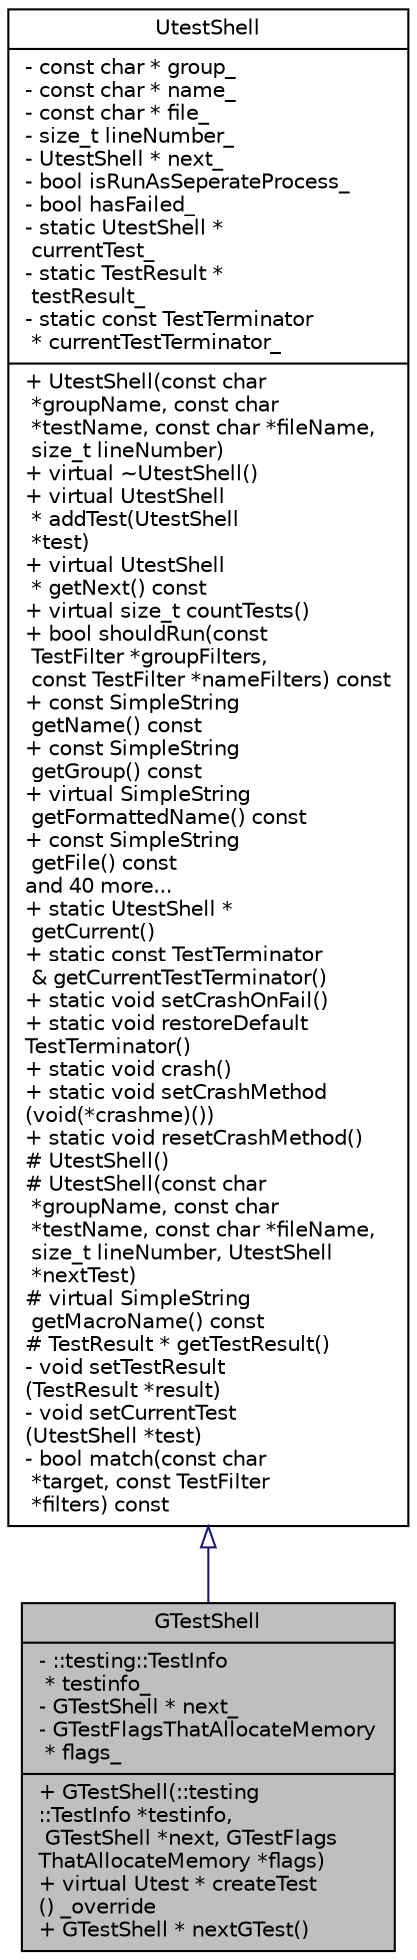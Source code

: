 digraph "GTestShell"
{
 // LATEX_PDF_SIZE
  edge [fontname="Helvetica",fontsize="10",labelfontname="Helvetica",labelfontsize="10"];
  node [fontname="Helvetica",fontsize="10",shape=record];
  Node1 [label="{GTestShell\n|- ::testing::TestInfo\l * testinfo_\l- GTestShell * next_\l- GTestFlagsThatAllocateMemory\l * flags_\l|+  GTestShell(::testing\l::TestInfo *testinfo,\l GTestShell *next, GTestFlags\lThatAllocateMemory *flags)\l+ virtual Utest * createTest\l() _override\l+ GTestShell * nextGTest()\l}",height=0.2,width=0.4,color="black", fillcolor="grey75", style="filled", fontcolor="black",tooltip=" "];
  Node2 -> Node1 [dir="back",color="midnightblue",fontsize="10",style="solid",arrowtail="onormal",fontname="Helvetica"];
  Node2 [label="{UtestShell\n|- const char * group_\l- const char * name_\l- const char * file_\l- size_t lineNumber_\l- UtestShell * next_\l- bool isRunAsSeperateProcess_\l- bool hasFailed_\l- static UtestShell *\l currentTest_\l- static TestResult *\l testResult_\l- static const TestTerminator\l * currentTestTerminator_\l|+  UtestShell(const char\l *groupName, const char\l *testName, const char *fileName,\l size_t lineNumber)\l+ virtual ~UtestShell()\l+ virtual UtestShell\l * addTest(UtestShell\l *test)\l+ virtual UtestShell\l * getNext() const\l+ virtual size_t countTests()\l+ bool shouldRun(const\l TestFilter *groupFilters,\l const TestFilter *nameFilters) const\l+ const SimpleString\l getName() const\l+ const SimpleString\l getGroup() const\l+ virtual SimpleString\l getFormattedName() const\l+ const SimpleString\l getFile() const\land 40 more...\l+ static UtestShell *\l getCurrent()\l+ static const TestTerminator\l & getCurrentTestTerminator()\l+ static void setCrashOnFail()\l+ static void restoreDefault\lTestTerminator()\l+ static void crash()\l+ static void setCrashMethod\l(void(*crashme)())\l+ static void resetCrashMethod()\l#  UtestShell()\l#  UtestShell(const char\l *groupName, const char\l *testName, const char *fileName,\l size_t lineNumber, UtestShell\l *nextTest)\l# virtual SimpleString\l getMacroName() const\l# TestResult * getTestResult()\l- void setTestResult\l(TestResult *result)\l- void setCurrentTest\l(UtestShell *test)\l- bool match(const char\l *target, const TestFilter\l *filters) const\l}",height=0.2,width=0.4,color="black", fillcolor="white", style="filled",URL="$classUtestShell.html",tooltip=" "];
}

